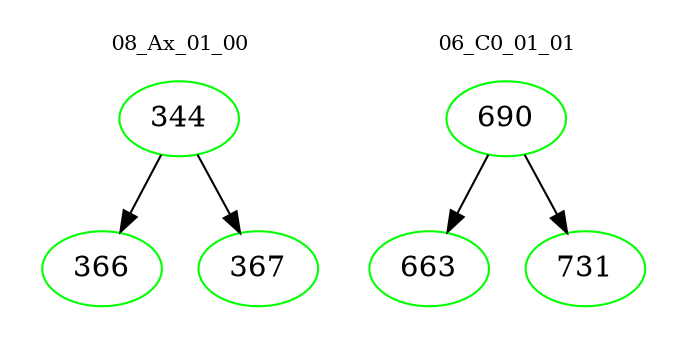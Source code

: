 digraph{
subgraph cluster_0 {
color = white
label = "08_Ax_01_00";
fontsize=10;
T0_344 [label="344", color="green"]
T0_344 -> T0_366 [color="black"]
T0_366 [label="366", color="green"]
T0_344 -> T0_367 [color="black"]
T0_367 [label="367", color="green"]
}
subgraph cluster_1 {
color = white
label = "06_C0_01_01";
fontsize=10;
T1_690 [label="690", color="green"]
T1_690 -> T1_663 [color="black"]
T1_663 [label="663", color="green"]
T1_690 -> T1_731 [color="black"]
T1_731 [label="731", color="green"]
}
}
